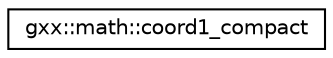 digraph "Graphical Class Hierarchy"
{
  edge [fontname="Helvetica",fontsize="10",labelfontname="Helvetica",labelfontsize="10"];
  node [fontname="Helvetica",fontsize="10",shape=record];
  rankdir="LR";
  Node1 [label="gxx::math::coord1_compact",height=0.2,width=0.4,color="black", fillcolor="white", style="filled",URL="$classgxx_1_1math_1_1coord1__compact.html"];
}
